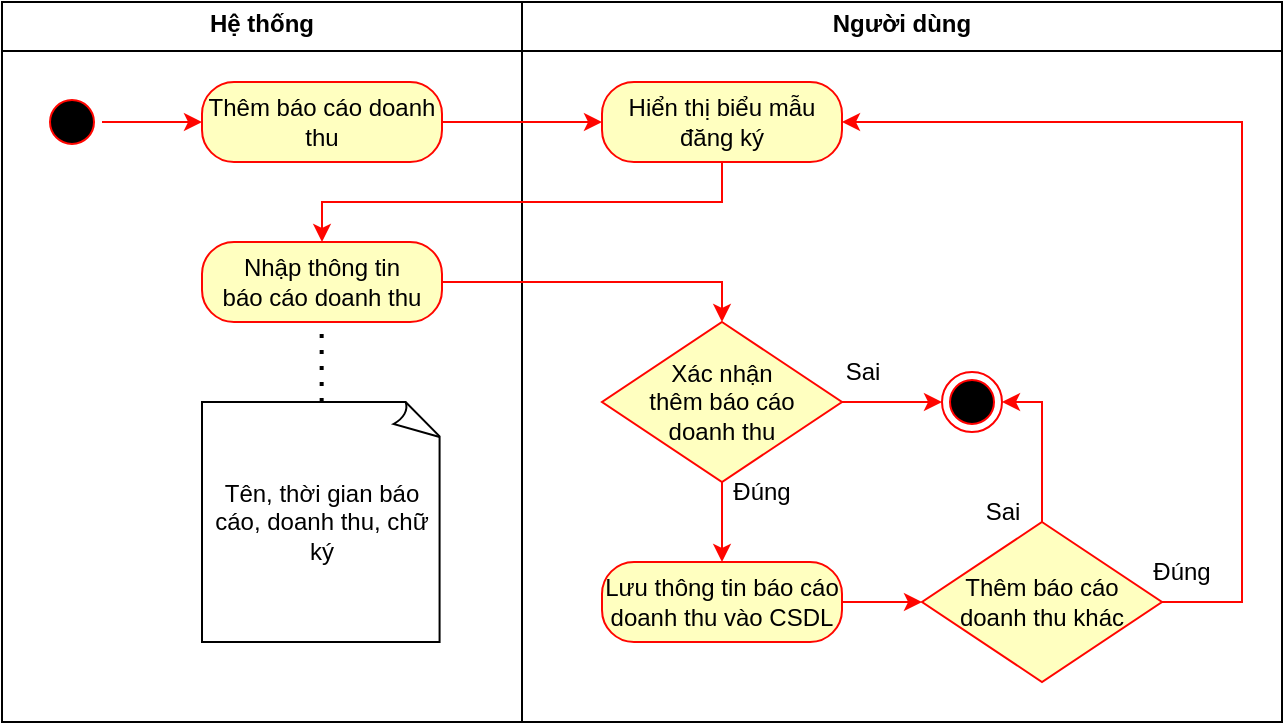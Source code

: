 <mxfile version="26.0.7">
  <diagram name="Page-1" id="potVL8x7pgaLtUZjD1l3">
    <mxGraphModel dx="976" dy="418" grid="1" gridSize="10" guides="1" tooltips="1" connect="1" arrows="1" fold="1" page="1" pageScale="1" pageWidth="850" pageHeight="1100" math="0" shadow="0">
      <root>
        <mxCell id="0" />
        <mxCell id="1" parent="0" />
        <mxCell id="amuqSX02oVc7hGXdB9N1-1" value="&lt;p style=&quot;margin:0px;margin-top:4px;text-align:center;&quot;&gt;&lt;b&gt;Hệ thống&lt;/b&gt;&lt;/p&gt;&lt;hr size=&quot;1&quot; style=&quot;border-style:solid;&quot;&gt;&lt;div style=&quot;height:2px;&quot;&gt;&lt;/div&gt;" style="verticalAlign=top;align=left;overflow=fill;html=1;whiteSpace=wrap;" vertex="1" parent="1">
          <mxGeometry width="260" height="360" as="geometry" />
        </mxCell>
        <mxCell id="amuqSX02oVc7hGXdB9N1-2" value="&lt;p style=&quot;margin:0px;margin-top:4px;text-align:center;&quot;&gt;&lt;b&gt;Người dùng&lt;/b&gt;&lt;/p&gt;&lt;hr size=&quot;1&quot; style=&quot;border-style:solid;&quot;&gt;&lt;div style=&quot;height:2px;&quot;&gt;&lt;/div&gt;" style="verticalAlign=top;align=left;overflow=fill;html=1;whiteSpace=wrap;" vertex="1" parent="1">
          <mxGeometry x="260" width="380" height="360" as="geometry" />
        </mxCell>
        <mxCell id="amuqSX02oVc7hGXdB9N1-3" value="" style="ellipse;html=1;shape=startState;fillColor=#000000;strokeColor=#FF0500;" vertex="1" parent="1">
          <mxGeometry x="20" y="45" width="30" height="30" as="geometry" />
        </mxCell>
        <mxCell id="amuqSX02oVc7hGXdB9N1-4" value="" style="edgeStyle=orthogonalEdgeStyle;rounded=0;orthogonalLoop=1;jettySize=auto;html=1;strokeColor=#FF0500;" edge="1" parent="1" source="amuqSX02oVc7hGXdB9N1-3" target="amuqSX02oVc7hGXdB9N1-6">
          <mxGeometry relative="1" as="geometry" />
        </mxCell>
        <mxCell id="amuqSX02oVc7hGXdB9N1-5" value="" style="edgeStyle=orthogonalEdgeStyle;rounded=0;orthogonalLoop=1;jettySize=auto;html=1;strokeColor=#FF0500;" edge="1" parent="1" source="amuqSX02oVc7hGXdB9N1-6" target="amuqSX02oVc7hGXdB9N1-8">
          <mxGeometry relative="1" as="geometry" />
        </mxCell>
        <mxCell id="amuqSX02oVc7hGXdB9N1-6" value="Thêm báo cáo doanh thu" style="rounded=1;whiteSpace=wrap;html=1;arcSize=40;fontColor=#000000;fillColor=#ffffc0;strokeColor=#FF0500;" vertex="1" parent="1">
          <mxGeometry x="100" y="40" width="120" height="40" as="geometry" />
        </mxCell>
        <mxCell id="amuqSX02oVc7hGXdB9N1-7" style="edgeStyle=orthogonalEdgeStyle;rounded=0;orthogonalLoop=1;jettySize=auto;html=1;entryX=0.5;entryY=0;entryDx=0;entryDy=0;strokeColor=#FF0500;" edge="1" parent="1" source="amuqSX02oVc7hGXdB9N1-8" target="amuqSX02oVc7hGXdB9N1-10">
          <mxGeometry relative="1" as="geometry">
            <Array as="points">
              <mxPoint x="360" y="100" />
              <mxPoint x="160" y="100" />
            </Array>
          </mxGeometry>
        </mxCell>
        <mxCell id="amuqSX02oVc7hGXdB9N1-8" value="Hiển thị biểu mẫu đăng ký" style="rounded=1;whiteSpace=wrap;html=1;arcSize=40;fontColor=#000000;fillColor=#ffffc0;strokeColor=#FF0500;" vertex="1" parent="1">
          <mxGeometry x="300" y="40" width="120" height="40" as="geometry" />
        </mxCell>
        <mxCell id="amuqSX02oVc7hGXdB9N1-9" value="" style="edgeStyle=orthogonalEdgeStyle;rounded=0;orthogonalLoop=1;jettySize=auto;html=1;strokeColor=#FF0500;entryX=0.5;entryY=0;entryDx=0;entryDy=0;" edge="1" parent="1" source="amuqSX02oVc7hGXdB9N1-10" target="amuqSX02oVc7hGXdB9N1-15">
          <mxGeometry relative="1" as="geometry">
            <mxPoint x="300" y="140" as="targetPoint" />
          </mxGeometry>
        </mxCell>
        <mxCell id="amuqSX02oVc7hGXdB9N1-10" value="Nhập thông tin&lt;br&gt;báo cáo doanh thu" style="rounded=1;whiteSpace=wrap;html=1;arcSize=40;fontColor=#000000;fillColor=#ffffc0;strokeColor=#FF0500;" vertex="1" parent="1">
          <mxGeometry x="100" y="120" width="120" height="40" as="geometry" />
        </mxCell>
        <mxCell id="amuqSX02oVc7hGXdB9N1-11" value="Tên, thời gian báo cáo, doanh thu, chữ ký" style="whiteSpace=wrap;html=1;shape=mxgraph.basic.document;align=center;strokeColor=#000000;" vertex="1" parent="1">
          <mxGeometry x="100" y="200" width="120" height="120" as="geometry" />
        </mxCell>
        <mxCell id="amuqSX02oVc7hGXdB9N1-12" value="" style="endArrow=none;dashed=1;html=1;dashPattern=1 3;strokeWidth=2;rounded=0;" edge="1" parent="1">
          <mxGeometry width="50" height="50" relative="1" as="geometry">
            <mxPoint x="159.83" y="200" as="sourcePoint" />
            <mxPoint x="159.83" y="160" as="targetPoint" />
          </mxGeometry>
        </mxCell>
        <mxCell id="amuqSX02oVc7hGXdB9N1-13" value="" style="edgeStyle=orthogonalEdgeStyle;rounded=0;orthogonalLoop=1;jettySize=auto;html=1;strokeColor=#FF0500;" edge="1" parent="1" source="amuqSX02oVc7hGXdB9N1-15" target="amuqSX02oVc7hGXdB9N1-17">
          <mxGeometry relative="1" as="geometry" />
        </mxCell>
        <mxCell id="amuqSX02oVc7hGXdB9N1-14" value="" style="edgeStyle=orthogonalEdgeStyle;rounded=0;orthogonalLoop=1;jettySize=auto;html=1;strokeColor=#FF0500;" edge="1" parent="1" source="amuqSX02oVc7hGXdB9N1-15" target="amuqSX02oVc7hGXdB9N1-21">
          <mxGeometry relative="1" as="geometry" />
        </mxCell>
        <mxCell id="amuqSX02oVc7hGXdB9N1-15" value="Xác nhận&lt;br&gt;thêm&amp;nbsp;&lt;span style=&quot;background-color: transparent; color: light-dark(rgb(0, 0, 0), rgb(237, 237, 237));&quot;&gt;báo cáo&lt;/span&gt;&lt;div&gt;&lt;span style=&quot;background-color: transparent; color: light-dark(rgb(0, 0, 0), rgb(237, 237, 237));&quot;&gt;doanh thu&lt;/span&gt;&lt;/div&gt;" style="rhombus;whiteSpace=wrap;html=1;fontColor=#000000;fillColor=#ffffc0;strokeColor=#FF0500;" vertex="1" parent="1">
          <mxGeometry x="300" y="160" width="120" height="80" as="geometry" />
        </mxCell>
        <mxCell id="amuqSX02oVc7hGXdB9N1-16" value="" style="edgeStyle=orthogonalEdgeStyle;rounded=0;orthogonalLoop=1;jettySize=auto;html=1;strokeColor=#FF0500;" edge="1" parent="1" source="amuqSX02oVc7hGXdB9N1-17" target="amuqSX02oVc7hGXdB9N1-20">
          <mxGeometry relative="1" as="geometry" />
        </mxCell>
        <mxCell id="amuqSX02oVc7hGXdB9N1-17" value="Lưu thông tin báo cáo doanh thu vào CSDL" style="rounded=1;whiteSpace=wrap;html=1;arcSize=40;fontColor=#000000;fillColor=#ffffc0;strokeColor=#FF0500;" vertex="1" parent="1">
          <mxGeometry x="300" y="280" width="120" height="40" as="geometry" />
        </mxCell>
        <mxCell id="amuqSX02oVc7hGXdB9N1-18" style="edgeStyle=orthogonalEdgeStyle;rounded=0;orthogonalLoop=1;jettySize=auto;html=1;entryX=1;entryY=0.5;entryDx=0;entryDy=0;strokeColor=#FF0500;" edge="1" parent="1" source="amuqSX02oVc7hGXdB9N1-20" target="amuqSX02oVc7hGXdB9N1-8">
          <mxGeometry relative="1" as="geometry">
            <Array as="points">
              <mxPoint x="620" y="300" />
              <mxPoint x="620" y="60" />
            </Array>
          </mxGeometry>
        </mxCell>
        <mxCell id="amuqSX02oVc7hGXdB9N1-19" style="edgeStyle=orthogonalEdgeStyle;rounded=0;orthogonalLoop=1;jettySize=auto;html=1;entryX=1;entryY=0.5;entryDx=0;entryDy=0;strokeColor=#FF0500;" edge="1" parent="1" source="amuqSX02oVc7hGXdB9N1-20" target="amuqSX02oVc7hGXdB9N1-21">
          <mxGeometry relative="1" as="geometry" />
        </mxCell>
        <mxCell id="amuqSX02oVc7hGXdB9N1-20" value="Thêm báo cáo&lt;br&gt;doanh thu khác" style="rhombus;whiteSpace=wrap;html=1;fontColor=#000000;fillColor=#ffffc0;strokeColor=#FF0500;" vertex="1" parent="1">
          <mxGeometry x="460" y="260" width="120" height="80" as="geometry" />
        </mxCell>
        <mxCell id="amuqSX02oVc7hGXdB9N1-21" value="" style="ellipse;html=1;shape=endState;fillColor=#000000;strokeColor=#ff0000;" vertex="1" parent="1">
          <mxGeometry x="470" y="185" width="30" height="30" as="geometry" />
        </mxCell>
        <mxCell id="amuqSX02oVc7hGXdB9N1-22" value="Đúng" style="text;html=1;align=center;verticalAlign=middle;whiteSpace=wrap;rounded=0;fontFamily=Helvetica;fontSize=12;fontColor=#000000;" vertex="1" parent="1">
          <mxGeometry x="560" y="270" width="60" height="30" as="geometry" />
        </mxCell>
        <mxCell id="amuqSX02oVc7hGXdB9N1-23" value="Đúng" style="text;html=1;align=center;verticalAlign=middle;whiteSpace=wrap;rounded=0;fontFamily=Helvetica;fontSize=12;fontColor=#000000;" vertex="1" parent="1">
          <mxGeometry x="350" y="230" width="60" height="30" as="geometry" />
        </mxCell>
        <mxCell id="amuqSX02oVc7hGXdB9N1-24" value="Sai" style="text;html=1;align=center;verticalAlign=middle;resizable=0;points=[];autosize=1;strokeColor=none;fillColor=none;" vertex="1" parent="1">
          <mxGeometry x="410" y="170" width="40" height="30" as="geometry" />
        </mxCell>
        <mxCell id="amuqSX02oVc7hGXdB9N1-25" value="Sai" style="text;html=1;align=center;verticalAlign=middle;resizable=0;points=[];autosize=1;strokeColor=none;fillColor=none;" vertex="1" parent="1">
          <mxGeometry x="480" y="240" width="40" height="30" as="geometry" />
        </mxCell>
      </root>
    </mxGraphModel>
  </diagram>
</mxfile>
